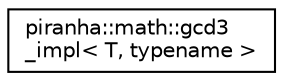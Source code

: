 digraph "Graphical Class Hierarchy"
{
  edge [fontname="Helvetica",fontsize="10",labelfontname="Helvetica",labelfontsize="10"];
  node [fontname="Helvetica",fontsize="10",shape=record];
  rankdir="LR";
  Node0 [label="piranha::math::gcd3\l_impl\< T, typename \>",height=0.2,width=0.4,color="black", fillcolor="white", style="filled",URL="$structpiranha_1_1math_1_1gcd3__impl.html",tooltip="Default functor for the implementation of piranha::math::gcd3(). "];
}
